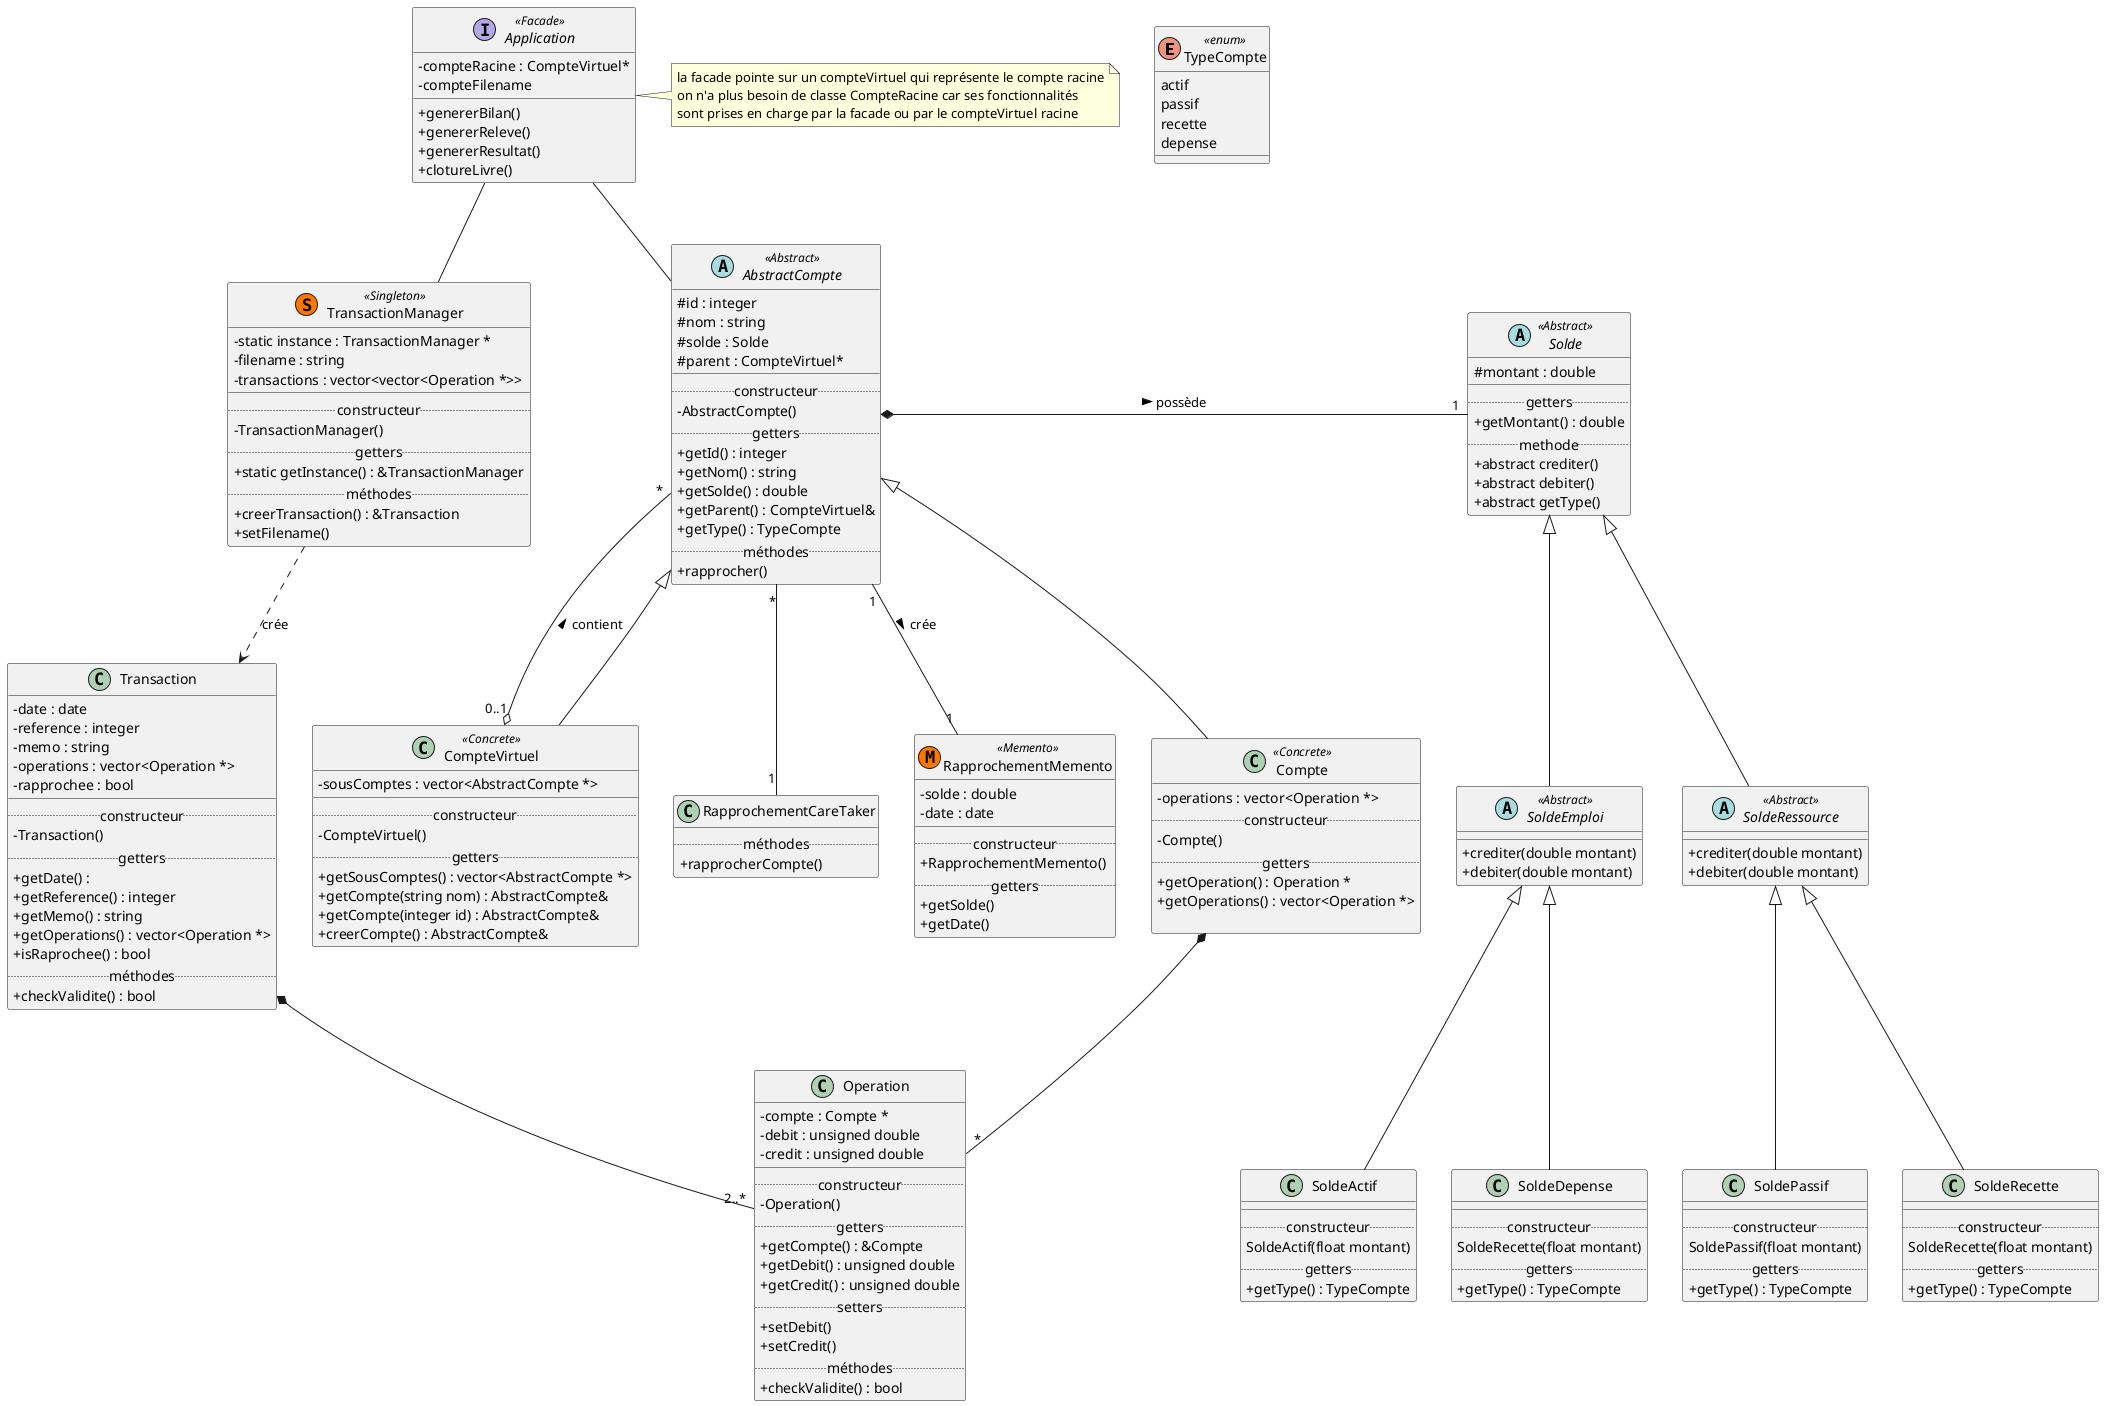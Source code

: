 @startuml
skinparam classAttributeIconSize 0

enum TypeCompte <<enum>> {
  actif
  passif
  recette
  depense
}

abstract class AbstractCompte <<Abstract>> {
  # id : integer
  # nom : string
  # solde : Solde
  # parent : CompteVirtuel*
  __
  .. constructeur ..
  -AbstractCompte()
  .. getters ..
  +getId() : integer
  +getNom() : string
  +getSolde() : double
  +getParent() : CompteVirtuel&
  +getType() : TypeCompte
  .. méthodes ..
  +rapprocher()
}

class Compte <<Concrete>> {
 -operations : vector<Operation *>
 .. constructeur ..
 -Compte()
 .. getters ..
 +getOperation() : Operation *
 +getOperations() : vector<Operation *>
 
}

class CompteVirtuel <<Concrete>> {
  - sousComptes : vector<AbstractCompte *>
  __
  .. constructeur ..
  -CompteVirtuel()
  .. getters ..
  +getSousComptes() : vector<AbstractCompte *>
  +getCompte(string nom) : AbstractCompte&
  +getCompte(integer id) : AbstractCompte&
  +creerCompte() : AbstractCompte&
}

AbstractCompte "*" --o "0..1" CompteVirtuel : contient <
AbstractCompte <|-- Compte
AbstractCompte <|-- CompteVirtuel



abstract class Solde <<Abstract>> {
  #montant : double
  __
  ..getters..
  +getMontant() : double
  ..methode..
  +abstract crediter()
  +abstract debiter()
  +abstract getType()
}
.AbstractCompte *-right- "1" Solde : possède >


abstract class SoldeEmploi <<Abstract>> {
  +crediter(double montant)
  +debiter(double montant)
}

abstract class SoldeRessource <<Abstract>> {
  +crediter(double montant)
  +debiter(double montant)
}

SoldeEmploi -up-|> Solde
SoldeRessource -up-|> Solde

class SoldeActif {
  __
  ..constructeur..
  SoldeActif(float montant)
  ..getters..
  +getType() : TypeCompte
}

class SoldePassif {
  __
  ..constructeur..
  SoldePassif(float montant)
  ..getters..
  +getType() : TypeCompte
}

class SoldeDepense {
  __
  ..constructeur..
  SoldeRecette(float montant)
  ..getters..
  +getType() : TypeCompte
}

class SoldeRecette {
  __
  ..constructeur..
  SoldeRecette(float montant)
  ..getters..
  +getType() : TypeCompte
}

SoldeEmploi <|-- SoldeActif
SoldeEmploi <|-- SoldeDepense
SoldeRessource <|-- SoldeRecette
SoldeRessource <|-- SoldePassif


class Operation {
  -compte : Compte *
  -debit : unsigned double
  -credit : unsigned double
  __
  .. constructeur ..
  -Operation()
  .. getters ..
  +getCompte() : &Compte
  +getDebit() : unsigned double
  +getCredit() : unsigned double
  .. setters ..
  +setDebit()
  +setCredit()
  .. méthodes ..
  +checkValidite() : bool
}

class Transaction {
  -date : date
  -reference : integer
  -memo : string
  -operations : vector<Operation *>
  -rapprochee : bool
  __
  .. constructeur ..
  -Transaction()
  .. getters ..
  +getDate() :
  +getReference() : integer
  +getMemo() : string
  +getOperations() : vector<Operation *>
  +isRaprochee() : bool
  .. méthodes ..
  +checkValidite() : bool
}

Transaction *-- "2..*" Operation
Compte *-- "*" Operation

class TransactionManager << (S,#FF7700) Singleton >> {
  - static instance : TransactionManager *
  - filename : string
  - transactions : vector<vector<Operation *>>
  __
  .. constructeur ..
  -TransactionManager()
  .. getters ..
  +static getInstance() : &TransactionManager
  .. méthodes ..
  +creerTransaction() : &Transaction
  +setFilename()
}

TransactionManager ..> Transaction : crée

class RapprochementCareTaker {
  .. méthodes ..
  +rapprocherCompte()
}

class RapprochementMemento << (M,#FF7700) Memento>> {
  -solde : double
  -date : date
  __
  .. constructeur ..
  +RapprochementMemento()
  .. getters ..
  +getSolde()
  +getDate()
}

AbstractCompte "*" -- "1" RapprochementCareTaker
AbstractCompte "1" -- "1" RapprochementMemento : crée >

interface Application << Facade >> {
  -compteRacine : CompteVirtuel*
  -compteFilename
  __
  +genererBilan()
  +genererReleve()
  +genererResultat()
  +clotureLivre()
}
note right
    la facade pointe sur un compteVirtuel qui représente le compte racine
    on n'a plus besoin de classe CompteRacine car ses fonctionnalités
    sont prises en charge par la facade ou par le compteVirtuel racine
end note

Application -- AbstractCompte
Application -- TransactionManager

@enduml
